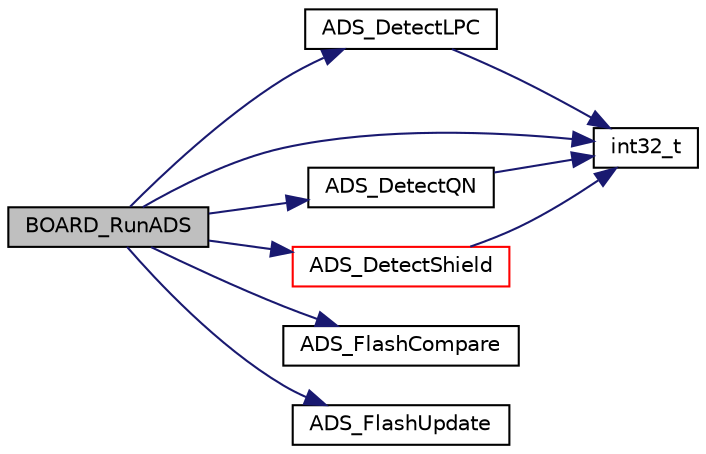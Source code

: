 digraph "BOARD_RunADS"
{
  edge [fontname="Helvetica",fontsize="10",labelfontname="Helvetica",labelfontsize="10"];
  node [fontname="Helvetica",fontsize="10",shape=record];
  rankdir="LR";
  Node99 [label="BOARD_RunADS",height=0.2,width=0.4,color="black", fillcolor="grey75", style="filled", fontcolor="black"];
  Node99 -> Node100 [color="midnightblue",fontsize="10",style="solid",fontname="Helvetica"];
  Node100 [label="ADS_DetectLPC",height=0.2,width=0.4,color="black", fillcolor="white", style="filled",URL="$lpc_2auto__detection__service_8c.html#aa31f9674d05e903bd620ccd286af1e6f"];
  Node100 -> Node101 [color="midnightblue",fontsize="10",style="solid",fontname="Helvetica"];
  Node101 [label="int32_t",height=0.2,width=0.4,color="black", fillcolor="white", style="filled",URL="$data__format__service_8h.html#a5d7069350a7d7e65686c77a8038f462f",tooltip="The interface function to append the data on the formated stream. "];
  Node99 -> Node102 [color="midnightblue",fontsize="10",style="solid",fontname="Helvetica"];
  Node102 [label="ADS_DetectQN",height=0.2,width=0.4,color="black", fillcolor="white", style="filled",URL="$qn_2auto__detection__service_8c.html#a5a7a73e2d22869c0412a6ccd565930e1"];
  Node102 -> Node101 [color="midnightblue",fontsize="10",style="solid",fontname="Helvetica"];
  Node99 -> Node103 [color="midnightblue",fontsize="10",style="solid",fontname="Helvetica"];
  Node103 [label="ADS_DetectShield",height=0.2,width=0.4,color="red", fillcolor="white", style="filled",URL="$lpc_2auto__detection__service_8c.html#a01f30c94c49eadb65cc176f79209e84c"];
  Node103 -> Node101 [color="midnightblue",fontsize="10",style="solid",fontname="Helvetica"];
  Node99 -> Node129 [color="midnightblue",fontsize="10",style="solid",fontname="Helvetica"];
  Node129 [label="ADS_FlashCompare",height=0.2,width=0.4,color="black", fillcolor="white", style="filled",URL="$lpc_2auto__detection__service_8c.html#a183ae73ebe136fd547ba788842509b4d"];
  Node99 -> Node130 [color="midnightblue",fontsize="10",style="solid",fontname="Helvetica"];
  Node130 [label="ADS_FlashUpdate",height=0.2,width=0.4,color="black", fillcolor="white", style="filled",URL="$lpc_2auto__detection__service_8c.html#a7166b41888dc22e6a6090e081f072fe7"];
  Node99 -> Node101 [color="midnightblue",fontsize="10",style="solid",fontname="Helvetica"];
}
